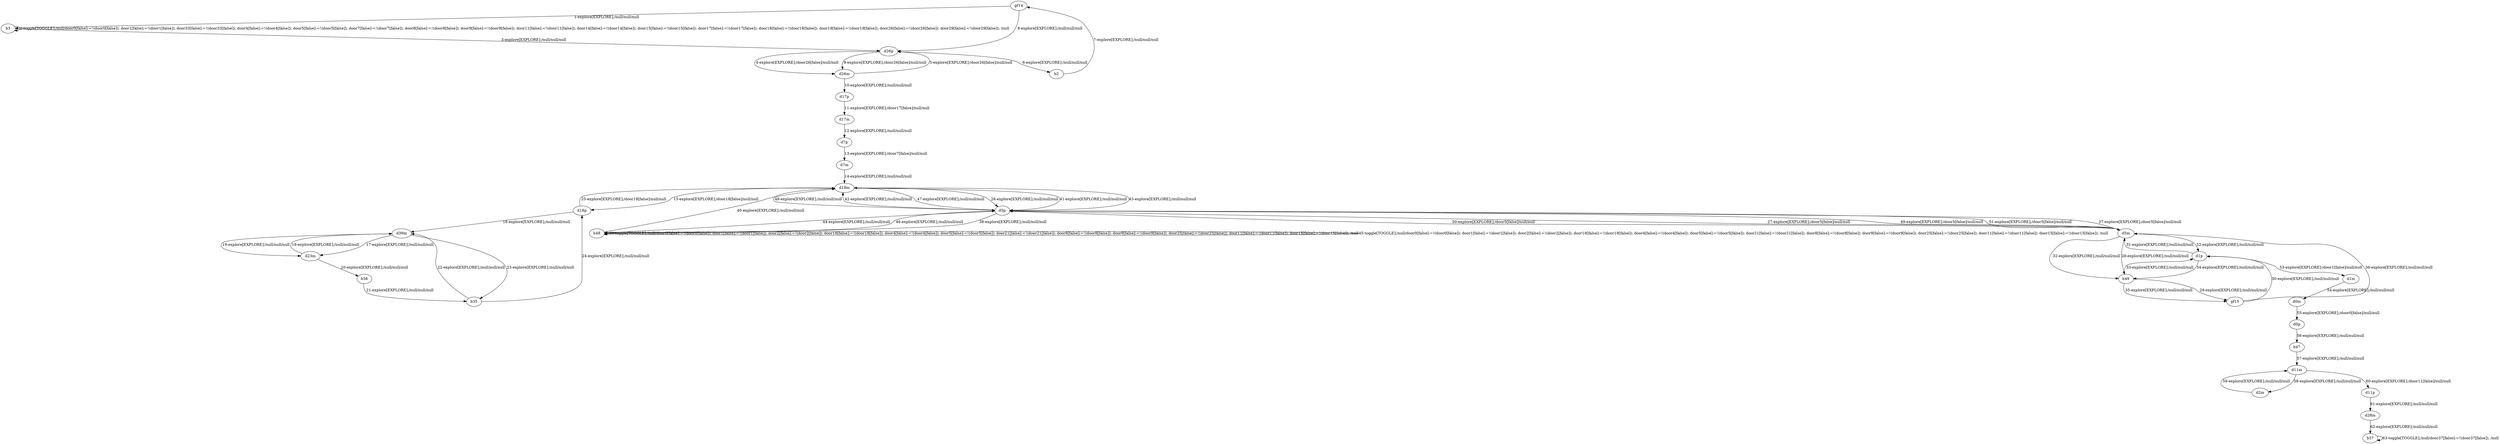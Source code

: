 # Total number of goals covered by this test: 1
# b37 --> b37

digraph g {
"gf14" -> "b3" [label = "1-explore[EXPLORE];/null/null/null"];
"b3" -> "b3" [label = "2-toggle[TOGGLE];/null/door0[false]:=!(door0[false]); door1[false]:=!(door1[false]); door33[false]:=!(door33[false]); door4[false]:=!(door4[false]); door5[false]:=!(door5[false]); door7[false]:=!(door7[false]); door8[false]:=!(door8[false]); door9[false]:=!(door9[false]); door11[false]:=!(door11[false]); door14[false]:=!(door14[false]); door15[false]:=!(door15[false]); door17[false]:=!(door17[false]); door18[false]:=!(door18[false]); door19[false]:=!(door19[false]); door26[false]:=!(door26[false]); door29[false]:=!(door29[false]); /null"];
"b3" -> "d26p" [label = "3-explore[EXPLORE];/null/null/null"];
"d26p" -> "d26m" [label = "4-explore[EXPLORE];/door26[false]/null/null"];
"d26m" -> "d26p" [label = "5-explore[EXPLORE];/door26[false]/null/null"];
"d26p" -> "b2" [label = "6-explore[EXPLORE];/null/null/null"];
"b2" -> "gf14" [label = "7-explore[EXPLORE];/null/null/null"];
"gf14" -> "d26p" [label = "8-explore[EXPLORE];/null/null/null"];
"d26p" -> "d26m" [label = "9-explore[EXPLORE];/door26[false]/null/null"];
"d26m" -> "d17p" [label = "10-explore[EXPLORE];/null/null/null"];
"d17p" -> "d17m" [label = "11-explore[EXPLORE];/door17[false]/null/null"];
"d17m" -> "d7p" [label = "12-explore[EXPLORE];/null/null/null"];
"d7p" -> "d7m" [label = "13-explore[EXPLORE];/door7[false]/null/null"];
"d7m" -> "d18m" [label = "14-explore[EXPLORE];/null/null/null"];
"d18m" -> "d18p" [label = "15-explore[EXPLORE];/door18[false]/null/null"];
"d18p" -> "d39m" [label = "16-explore[EXPLORE];/null/null/null"];
"d39m" -> "d23m" [label = "17-explore[EXPLORE];/null/null/null"];
"d23m" -> "d39m" [label = "18-explore[EXPLORE];/null/null/null"];
"d39m" -> "d23m" [label = "19-explore[EXPLORE];/null/null/null"];
"d23m" -> "b36" [label = "20-explore[EXPLORE];/null/null/null"];
"b36" -> "b35" [label = "21-explore[EXPLORE];/null/null/null"];
"b35" -> "d39m" [label = "22-explore[EXPLORE];/null/null/null"];
"d39m" -> "b35" [label = "23-explore[EXPLORE];/null/null/null"];
"b35" -> "d18p" [label = "24-explore[EXPLORE];/null/null/null"];
"d18p" -> "d18m" [label = "25-explore[EXPLORE];/door18[false]/null/null"];
"d18m" -> "d5p" [label = "26-explore[EXPLORE];/null/null/null"];
"d5p" -> "d5m" [label = "27-explore[EXPLORE];/door5[false]/null/null"];
"d5m" -> "b49" [label = "28-explore[EXPLORE];/null/null/null"];
"b49" -> "gf15" [label = "29-explore[EXPLORE];/null/null/null"];
"gf15" -> "d1p" [label = "30-explore[EXPLORE];/null/null/null"];
"d1p" -> "d5m" [label = "31-explore[EXPLORE];/null/null/null"];
"d5m" -> "b49" [label = "32-explore[EXPLORE];/null/null/null"];
"b49" -> "d1p" [label = "33-explore[EXPLORE];/null/null/null"];
"d1p" -> "b49" [label = "34-explore[EXPLORE];/null/null/null"];
"b49" -> "gf15" [label = "35-explore[EXPLORE];/null/null/null"];
"gf15" -> "d5m" [label = "36-explore[EXPLORE];/null/null/null"];
"d5m" -> "d5p" [label = "37-explore[EXPLORE];/door5[false]/null/null"];
"d5p" -> "b48" [label = "38-explore[EXPLORE];/null/null/null"];
"b48" -> "b48" [label = "39-toggle[TOGGLE];/null/door0[false]:=!(door0[false]); door1[false]:=!(door1[false]); door2[false]:=!(door2[false]); door18[false]:=!(door18[false]); door4[false]:=!(door4[false]); door5[false]:=!(door5[false]); door21[false]:=!(door21[false]); door8[false]:=!(door8[false]); door9[false]:=!(door9[false]); door25[false]:=!(door25[false]); door11[false]:=!(door11[false]); door15[false]:=!(door15[false]); /null"];
"b48" -> "d18m" [label = "40-explore[EXPLORE];/null/null/null"];
"d18m" -> "d5p" [label = "41-explore[EXPLORE];/null/null/null"];
"d5p" -> "d18m" [label = "42-explore[EXPLORE];/null/null/null"];
"d18m" -> "d5p" [label = "43-explore[EXPLORE];/null/null/null"];
"d5p" -> "b48" [label = "44-explore[EXPLORE];/null/null/null"];
"b48" -> "b48" [label = "45-toggle[TOGGLE];/null/door0[false]:=!(door0[false]); door1[false]:=!(door1[false]); door2[false]:=!(door2[false]); door18[false]:=!(door18[false]); door4[false]:=!(door4[false]); door5[false]:=!(door5[false]); door21[false]:=!(door21[false]); door8[false]:=!(door8[false]); door9[false]:=!(door9[false]); door25[false]:=!(door25[false]); door11[false]:=!(door11[false]); door15[false]:=!(door15[false]); /null"];
"b48" -> "d5p" [label = "46-explore[EXPLORE];/null/null/null"];
"d5p" -> "d18m" [label = "47-explore[EXPLORE];/null/null/null"];
"d18m" -> "d5p" [label = "48-explore[EXPLORE];/null/null/null"];
"d5p" -> "d5m" [label = "49-explore[EXPLORE];/door5[false]/null/null"];
"d5m" -> "d5p" [label = "50-explore[EXPLORE];/door5[false]/null/null"];
"d5p" -> "d5m" [label = "51-explore[EXPLORE];/door5[false]/null/null"];
"d5m" -> "d1p" [label = "52-explore[EXPLORE];/null/null/null"];
"d1p" -> "d1m" [label = "53-explore[EXPLORE];/door1[false]/null/null"];
"d1m" -> "d0m" [label = "54-explore[EXPLORE];/null/null/null"];
"d0m" -> "d0p" [label = "55-explore[EXPLORE];/door0[false]/null/null"];
"d0p" -> "b47" [label = "56-explore[EXPLORE];/null/null/null"];
"b47" -> "d11m" [label = "57-explore[EXPLORE];/null/null/null"];
"d11m" -> "d2m" [label = "58-explore[EXPLORE];/null/null/null"];
"d2m" -> "d11m" [label = "59-explore[EXPLORE];/null/null/null"];
"d11m" -> "d11p" [label = "60-explore[EXPLORE];/door11[false]/null/null"];
"d11p" -> "d28m" [label = "61-explore[EXPLORE];/null/null/null"];
"d28m" -> "b37" [label = "62-explore[EXPLORE];/null/null/null"];
"b37" -> "b37" [label = "63-toggle[TOGGLE];/null/door37[false]:=!(door37[false]); /null"];
}